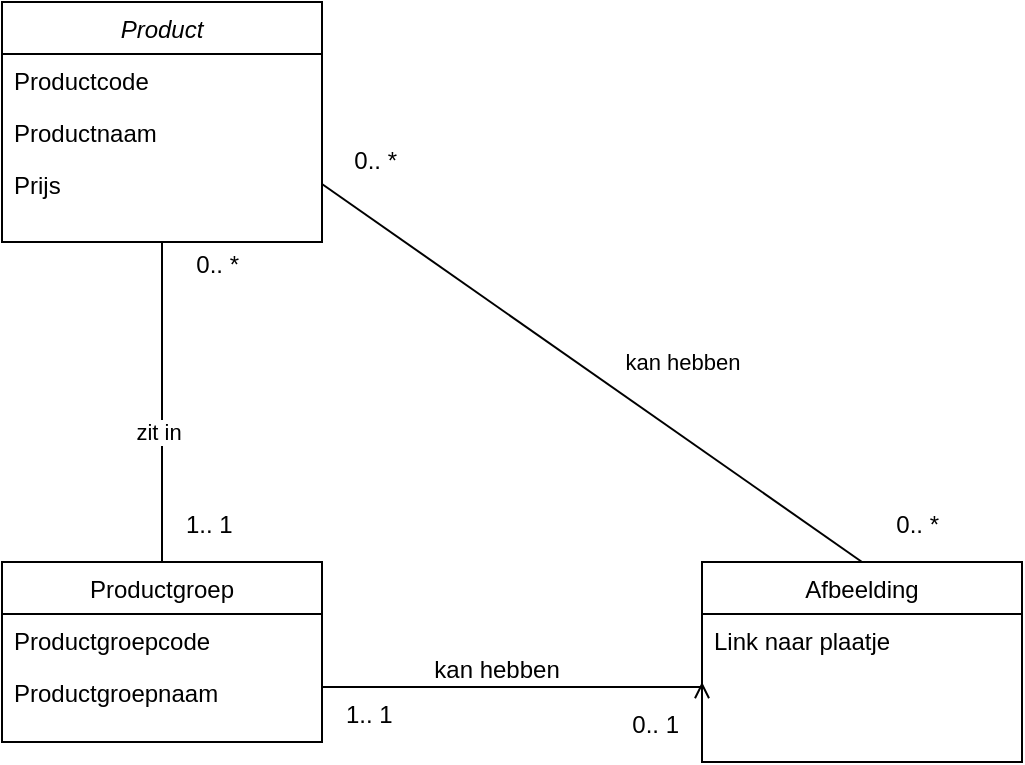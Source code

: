 <mxfile version="21.8.2" type="device">
  <diagram name="Pagina-1" id="kmY75uTT7IBuazkG_RhO">
    <mxGraphModel dx="1050" dy="566" grid="1" gridSize="10" guides="1" tooltips="1" connect="1" arrows="1" fold="1" page="1" pageScale="1" pageWidth="1169" pageHeight="827" math="0" shadow="0">
      <root>
        <mxCell id="0" />
        <mxCell id="1" parent="0" />
        <mxCell id="SiTK7nEsyzI-iZUSYHHA-1" value="Product" style="swimlane;fontStyle=2;align=center;verticalAlign=top;childLayout=stackLayout;horizontal=1;startSize=26;horizontalStack=0;resizeParent=1;resizeLast=0;collapsible=1;marginBottom=0;rounded=0;shadow=0;strokeWidth=1;" vertex="1" parent="1">
          <mxGeometry x="190" y="80" width="160" height="120" as="geometry">
            <mxRectangle x="230" y="140" width="160" height="26" as="alternateBounds" />
          </mxGeometry>
        </mxCell>
        <mxCell id="SiTK7nEsyzI-iZUSYHHA-2" value="Productcode" style="text;align=left;verticalAlign=top;spacingLeft=4;spacingRight=4;overflow=hidden;rotatable=0;points=[[0,0.5],[1,0.5]];portConstraint=eastwest;" vertex="1" parent="SiTK7nEsyzI-iZUSYHHA-1">
          <mxGeometry y="26" width="160" height="26" as="geometry" />
        </mxCell>
        <mxCell id="SiTK7nEsyzI-iZUSYHHA-3" value="Productnaam" style="text;align=left;verticalAlign=top;spacingLeft=4;spacingRight=4;overflow=hidden;rotatable=0;points=[[0,0.5],[1,0.5]];portConstraint=eastwest;rounded=0;shadow=0;html=0;" vertex="1" parent="SiTK7nEsyzI-iZUSYHHA-1">
          <mxGeometry y="52" width="160" height="26" as="geometry" />
        </mxCell>
        <mxCell id="SiTK7nEsyzI-iZUSYHHA-4" value="Prijs" style="text;align=left;verticalAlign=top;spacingLeft=4;spacingRight=4;overflow=hidden;rotatable=0;points=[[0,0.5],[1,0.5]];portConstraint=eastwest;rounded=0;shadow=0;html=0;" vertex="1" parent="SiTK7nEsyzI-iZUSYHHA-1">
          <mxGeometry y="78" width="160" height="26" as="geometry" />
        </mxCell>
        <mxCell id="SiTK7nEsyzI-iZUSYHHA-5" value="Productgroep" style="swimlane;fontStyle=0;align=center;verticalAlign=top;childLayout=stackLayout;horizontal=1;startSize=26;horizontalStack=0;resizeParent=1;resizeLast=0;collapsible=1;marginBottom=0;rounded=0;shadow=0;strokeWidth=1;" vertex="1" parent="1">
          <mxGeometry x="190" y="360" width="160" height="90" as="geometry">
            <mxRectangle x="130" y="380" width="160" height="26" as="alternateBounds" />
          </mxGeometry>
        </mxCell>
        <mxCell id="SiTK7nEsyzI-iZUSYHHA-6" value="Productgroepcode" style="text;align=left;verticalAlign=top;spacingLeft=4;spacingRight=4;overflow=hidden;rotatable=0;points=[[0,0.5],[1,0.5]];portConstraint=eastwest;" vertex="1" parent="SiTK7nEsyzI-iZUSYHHA-5">
          <mxGeometry y="26" width="160" height="26" as="geometry" />
        </mxCell>
        <mxCell id="SiTK7nEsyzI-iZUSYHHA-7" value="Productgroepnaam" style="text;align=left;verticalAlign=top;spacingLeft=4;spacingRight=4;overflow=hidden;rotatable=0;points=[[0,0.5],[1,0.5]];portConstraint=eastwest;rounded=0;shadow=0;html=0;" vertex="1" parent="SiTK7nEsyzI-iZUSYHHA-5">
          <mxGeometry y="52" width="160" height="26" as="geometry" />
        </mxCell>
        <mxCell id="SiTK7nEsyzI-iZUSYHHA-8" value="Afbeelding" style="swimlane;fontStyle=0;align=center;verticalAlign=top;childLayout=stackLayout;horizontal=1;startSize=26;horizontalStack=0;resizeParent=1;resizeLast=0;collapsible=1;marginBottom=0;rounded=0;shadow=0;strokeWidth=1;" vertex="1" parent="1">
          <mxGeometry x="540" y="360" width="160" height="100" as="geometry">
            <mxRectangle x="550" y="140" width="160" height="26" as="alternateBounds" />
          </mxGeometry>
        </mxCell>
        <mxCell id="SiTK7nEsyzI-iZUSYHHA-9" value="Link naar plaatje" style="text;align=left;verticalAlign=top;spacingLeft=4;spacingRight=4;overflow=hidden;rotatable=0;points=[[0,0.5],[1,0.5]];portConstraint=eastwest;" vertex="1" parent="SiTK7nEsyzI-iZUSYHHA-8">
          <mxGeometry y="26" width="160" height="26" as="geometry" />
        </mxCell>
        <mxCell id="SiTK7nEsyzI-iZUSYHHA-10" value="" style="endArrow=open;shadow=0;strokeWidth=1;rounded=0;endFill=1;edgeStyle=elbowEdgeStyle;elbow=vertical;exitX=1;exitY=0.5;exitDx=0;exitDy=0;" edge="1" parent="1" source="SiTK7nEsyzI-iZUSYHHA-7">
          <mxGeometry x="0.5" y="41" relative="1" as="geometry">
            <mxPoint x="310" y="250" as="sourcePoint" />
            <mxPoint x="540" y="420" as="targetPoint" />
            <mxPoint x="-40" y="32" as="offset" />
          </mxGeometry>
        </mxCell>
        <mxCell id="SiTK7nEsyzI-iZUSYHHA-11" value="1.. 1" style="resizable=0;align=left;verticalAlign=bottom;labelBackgroundColor=none;fontSize=12;" connectable="0" vertex="1" parent="SiTK7nEsyzI-iZUSYHHA-10">
          <mxGeometry x="-1" relative="1" as="geometry">
            <mxPoint x="10" y="20" as="offset" />
          </mxGeometry>
        </mxCell>
        <mxCell id="SiTK7nEsyzI-iZUSYHHA-12" value="0.. 1" style="resizable=0;align=right;verticalAlign=bottom;labelBackgroundColor=none;fontSize=12;" connectable="0" vertex="1" parent="SiTK7nEsyzI-iZUSYHHA-10">
          <mxGeometry x="1" relative="1" as="geometry">
            <mxPoint x="-10" y="30" as="offset" />
          </mxGeometry>
        </mxCell>
        <mxCell id="SiTK7nEsyzI-iZUSYHHA-13" value="kan hebben" style="text;html=1;resizable=0;points=[];;align=center;verticalAlign=middle;labelBackgroundColor=none;rounded=0;shadow=0;strokeWidth=1;fontSize=12;" vertex="1" connectable="0" parent="SiTK7nEsyzI-iZUSYHHA-10">
          <mxGeometry x="0.5" y="49" relative="1" as="geometry">
            <mxPoint x="-57" y="40" as="offset" />
          </mxGeometry>
        </mxCell>
        <mxCell id="SiTK7nEsyzI-iZUSYHHA-14" value="" style="endArrow=none;html=1;rounded=0;entryX=1;entryY=0.5;entryDx=0;entryDy=0;exitX=0.5;exitY=0;exitDx=0;exitDy=0;" edge="1" parent="1" source="SiTK7nEsyzI-iZUSYHHA-8" target="SiTK7nEsyzI-iZUSYHHA-4">
          <mxGeometry width="50" height="50" relative="1" as="geometry">
            <mxPoint x="390" y="320" as="sourcePoint" />
            <mxPoint x="440" y="270" as="targetPoint" />
          </mxGeometry>
        </mxCell>
        <mxCell id="SiTK7nEsyzI-iZUSYHHA-15" value="kan hebben" style="edgeLabel;html=1;align=center;verticalAlign=middle;resizable=0;points=[];" vertex="1" connectable="0" parent="SiTK7nEsyzI-iZUSYHHA-14">
          <mxGeometry x="-0.31" relative="1" as="geometry">
            <mxPoint x="3" y="-35" as="offset" />
          </mxGeometry>
        </mxCell>
        <mxCell id="SiTK7nEsyzI-iZUSYHHA-16" value="0.. *" style="resizable=0;align=right;verticalAlign=bottom;labelBackgroundColor=none;fontSize=12;" connectable="0" vertex="1" parent="1">
          <mxGeometry x="660" y="350" as="geometry" />
        </mxCell>
        <mxCell id="SiTK7nEsyzI-iZUSYHHA-17" value="0.. *" style="resizable=0;align=right;verticalAlign=bottom;labelBackgroundColor=none;fontSize=12;" connectable="0" vertex="1" parent="1">
          <mxGeometry x="670" y="360" as="geometry">
            <mxPoint x="-281" y="-192" as="offset" />
          </mxGeometry>
        </mxCell>
        <mxCell id="SiTK7nEsyzI-iZUSYHHA-18" value="" style="endArrow=none;html=1;rounded=0;entryX=0.5;entryY=1;entryDx=0;entryDy=0;exitX=0.5;exitY=0;exitDx=0;exitDy=0;" edge="1" parent="1" source="SiTK7nEsyzI-iZUSYHHA-5" target="SiTK7nEsyzI-iZUSYHHA-1">
          <mxGeometry width="50" height="50" relative="1" as="geometry">
            <mxPoint x="390" y="320" as="sourcePoint" />
            <mxPoint x="440" y="270" as="targetPoint" />
          </mxGeometry>
        </mxCell>
        <mxCell id="SiTK7nEsyzI-iZUSYHHA-19" value="zit in" style="edgeLabel;html=1;align=center;verticalAlign=middle;resizable=0;points=[];" vertex="1" connectable="0" parent="SiTK7nEsyzI-iZUSYHHA-18">
          <mxGeometry x="-0.185" y="2" relative="1" as="geometry">
            <mxPoint as="offset" />
          </mxGeometry>
        </mxCell>
        <mxCell id="SiTK7nEsyzI-iZUSYHHA-20" value="0.. *" style="resizable=0;align=right;verticalAlign=bottom;labelBackgroundColor=none;fontSize=12;" connectable="0" vertex="1" parent="1">
          <mxGeometry x="310" y="220" as="geometry" />
        </mxCell>
        <mxCell id="SiTK7nEsyzI-iZUSYHHA-21" value="1.. 1" style="resizable=0;align=left;verticalAlign=bottom;labelBackgroundColor=none;fontSize=12;" connectable="0" vertex="1" parent="1">
          <mxGeometry x="280" y="350" as="geometry" />
        </mxCell>
      </root>
    </mxGraphModel>
  </diagram>
</mxfile>
